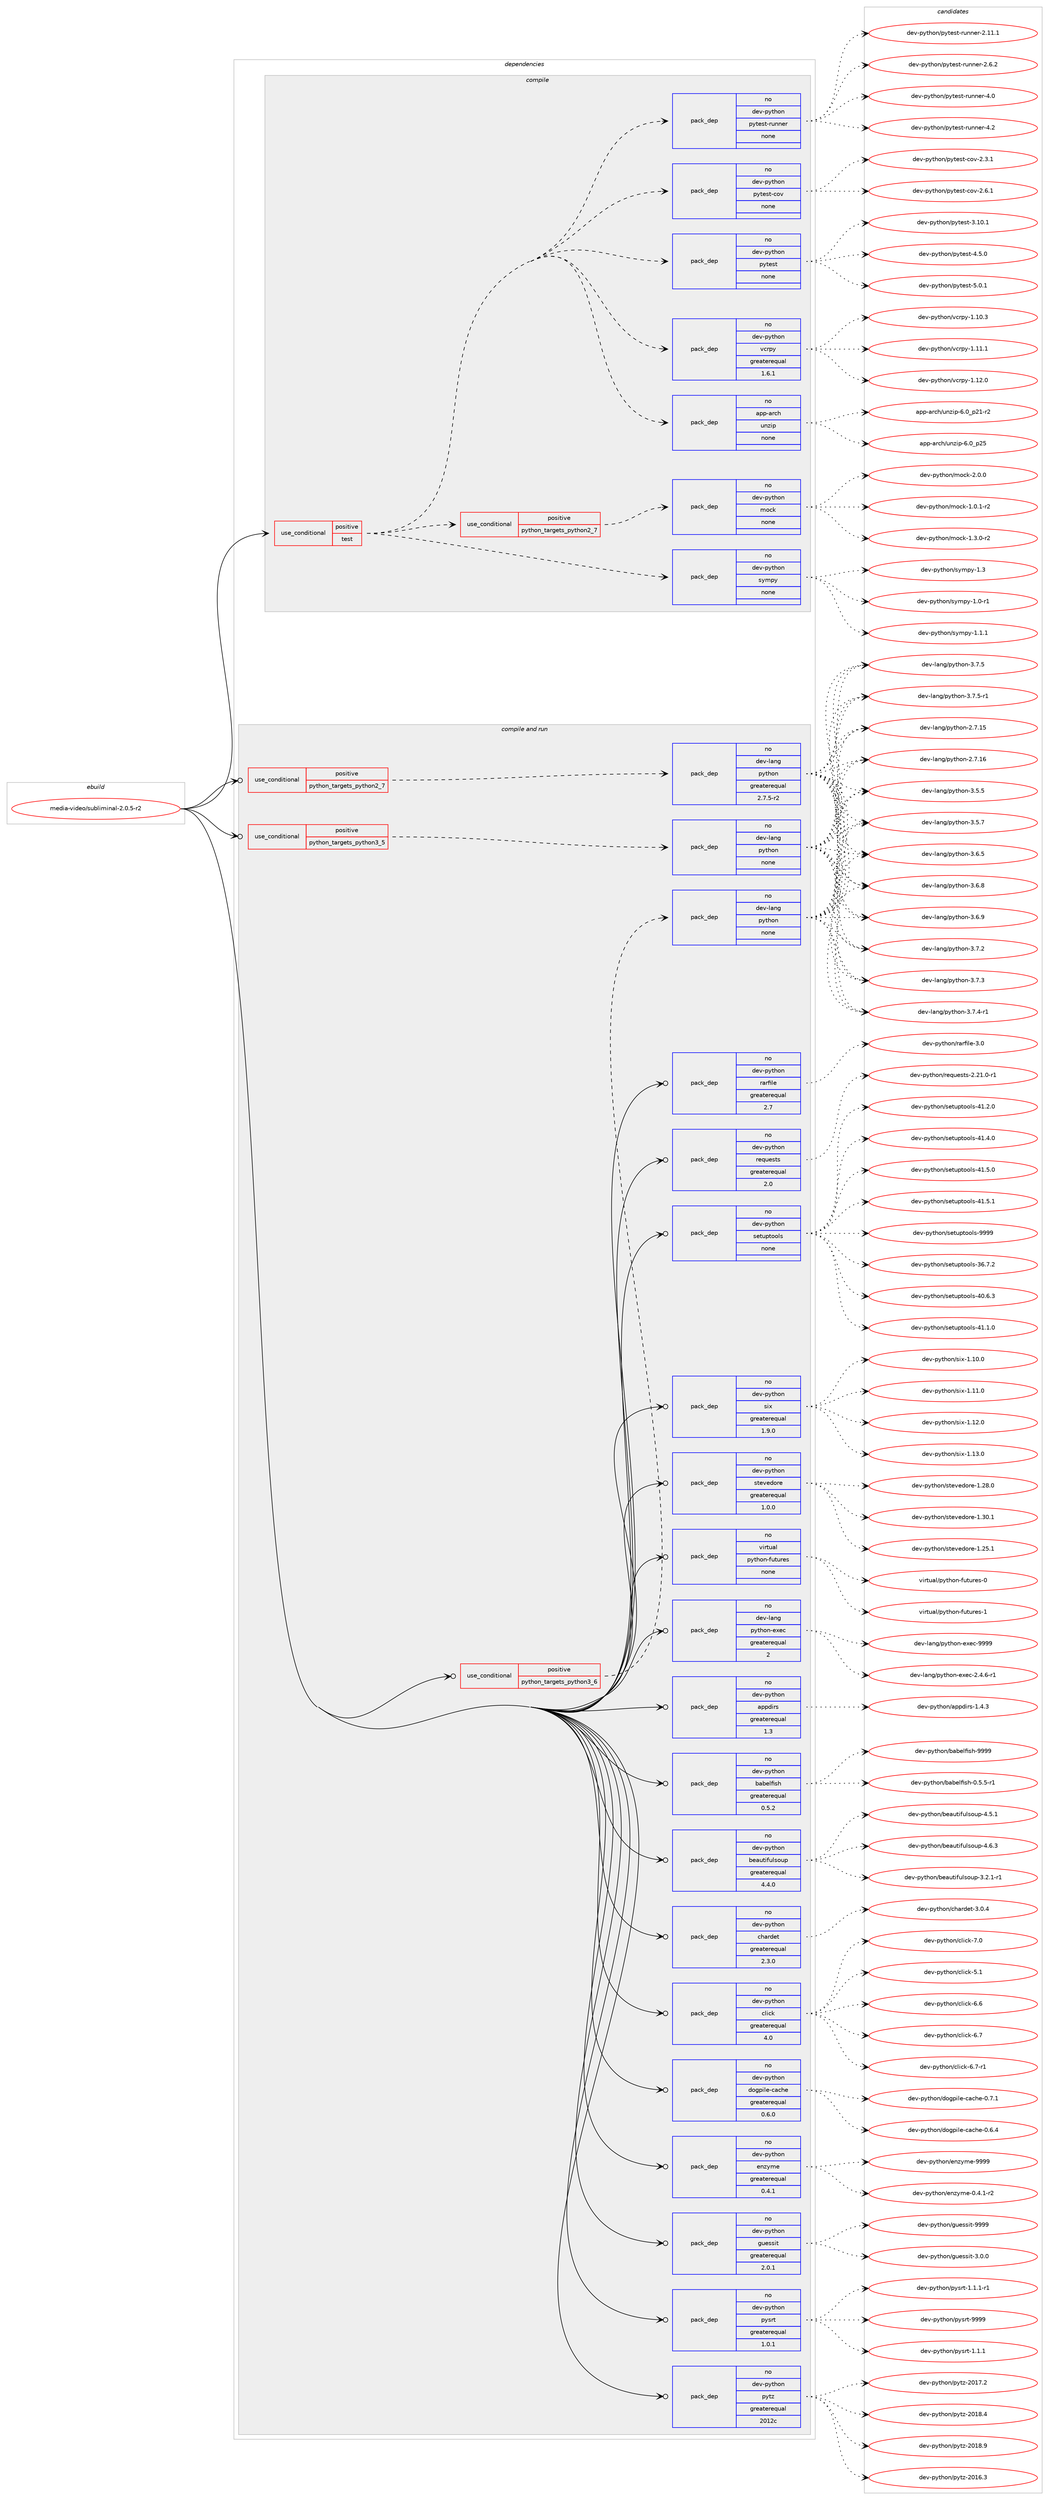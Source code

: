 digraph prolog {

# *************
# Graph options
# *************

newrank=true;
concentrate=true;
compound=true;
graph [rankdir=LR,fontname=Helvetica,fontsize=10,ranksep=1.5];#, ranksep=2.5, nodesep=0.2];
edge  [arrowhead=vee];
node  [fontname=Helvetica,fontsize=10];

# **********
# The ebuild
# **********

subgraph cluster_leftcol {
color=gray;
rank=same;
label=<<i>ebuild</i>>;
id [label="media-video/subliminal-2.0.5-r2", color=red, width=4, href="../media-video/subliminal-2.0.5-r2.svg"];
}

# ****************
# The dependencies
# ****************

subgraph cluster_midcol {
color=gray;
label=<<i>dependencies</i>>;
subgraph cluster_compile {
fillcolor="#eeeeee";
style=filled;
label=<<i>compile</i>>;
subgraph cond197064 {
dependency810146 [label=<<TABLE BORDER="0" CELLBORDER="1" CELLSPACING="0" CELLPADDING="4"><TR><TD ROWSPAN="3" CELLPADDING="10">use_conditional</TD></TR><TR><TD>positive</TD></TR><TR><TD>test</TD></TR></TABLE>>, shape=none, color=red];
subgraph pack598951 {
dependency810147 [label=<<TABLE BORDER="0" CELLBORDER="1" CELLSPACING="0" CELLPADDING="4" WIDTH="220"><TR><TD ROWSPAN="6" CELLPADDING="30">pack_dep</TD></TR><TR><TD WIDTH="110">no</TD></TR><TR><TD>app-arch</TD></TR><TR><TD>unzip</TD></TR><TR><TD>none</TD></TR><TR><TD></TD></TR></TABLE>>, shape=none, color=blue];
}
dependency810146:e -> dependency810147:w [weight=20,style="dashed",arrowhead="vee"];
subgraph pack598952 {
dependency810148 [label=<<TABLE BORDER="0" CELLBORDER="1" CELLSPACING="0" CELLPADDING="4" WIDTH="220"><TR><TD ROWSPAN="6" CELLPADDING="30">pack_dep</TD></TR><TR><TD WIDTH="110">no</TD></TR><TR><TD>dev-python</TD></TR><TR><TD>vcrpy</TD></TR><TR><TD>greaterequal</TD></TR><TR><TD>1.6.1</TD></TR></TABLE>>, shape=none, color=blue];
}
dependency810146:e -> dependency810148:w [weight=20,style="dashed",arrowhead="vee"];
subgraph pack598953 {
dependency810149 [label=<<TABLE BORDER="0" CELLBORDER="1" CELLSPACING="0" CELLPADDING="4" WIDTH="220"><TR><TD ROWSPAN="6" CELLPADDING="30">pack_dep</TD></TR><TR><TD WIDTH="110">no</TD></TR><TR><TD>dev-python</TD></TR><TR><TD>pytest</TD></TR><TR><TD>none</TD></TR><TR><TD></TD></TR></TABLE>>, shape=none, color=blue];
}
dependency810146:e -> dependency810149:w [weight=20,style="dashed",arrowhead="vee"];
subgraph pack598954 {
dependency810150 [label=<<TABLE BORDER="0" CELLBORDER="1" CELLSPACING="0" CELLPADDING="4" WIDTH="220"><TR><TD ROWSPAN="6" CELLPADDING="30">pack_dep</TD></TR><TR><TD WIDTH="110">no</TD></TR><TR><TD>dev-python</TD></TR><TR><TD>pytest-cov</TD></TR><TR><TD>none</TD></TR><TR><TD></TD></TR></TABLE>>, shape=none, color=blue];
}
dependency810146:e -> dependency810150:w [weight=20,style="dashed",arrowhead="vee"];
subgraph pack598955 {
dependency810151 [label=<<TABLE BORDER="0" CELLBORDER="1" CELLSPACING="0" CELLPADDING="4" WIDTH="220"><TR><TD ROWSPAN="6" CELLPADDING="30">pack_dep</TD></TR><TR><TD WIDTH="110">no</TD></TR><TR><TD>dev-python</TD></TR><TR><TD>pytest-runner</TD></TR><TR><TD>none</TD></TR><TR><TD></TD></TR></TABLE>>, shape=none, color=blue];
}
dependency810146:e -> dependency810151:w [weight=20,style="dashed",arrowhead="vee"];
subgraph pack598956 {
dependency810152 [label=<<TABLE BORDER="0" CELLBORDER="1" CELLSPACING="0" CELLPADDING="4" WIDTH="220"><TR><TD ROWSPAN="6" CELLPADDING="30">pack_dep</TD></TR><TR><TD WIDTH="110">no</TD></TR><TR><TD>dev-python</TD></TR><TR><TD>sympy</TD></TR><TR><TD>none</TD></TR><TR><TD></TD></TR></TABLE>>, shape=none, color=blue];
}
dependency810146:e -> dependency810152:w [weight=20,style="dashed",arrowhead="vee"];
subgraph cond197065 {
dependency810153 [label=<<TABLE BORDER="0" CELLBORDER="1" CELLSPACING="0" CELLPADDING="4"><TR><TD ROWSPAN="3" CELLPADDING="10">use_conditional</TD></TR><TR><TD>positive</TD></TR><TR><TD>python_targets_python2_7</TD></TR></TABLE>>, shape=none, color=red];
subgraph pack598957 {
dependency810154 [label=<<TABLE BORDER="0" CELLBORDER="1" CELLSPACING="0" CELLPADDING="4" WIDTH="220"><TR><TD ROWSPAN="6" CELLPADDING="30">pack_dep</TD></TR><TR><TD WIDTH="110">no</TD></TR><TR><TD>dev-python</TD></TR><TR><TD>mock</TD></TR><TR><TD>none</TD></TR><TR><TD></TD></TR></TABLE>>, shape=none, color=blue];
}
dependency810153:e -> dependency810154:w [weight=20,style="dashed",arrowhead="vee"];
}
dependency810146:e -> dependency810153:w [weight=20,style="dashed",arrowhead="vee"];
}
id:e -> dependency810146:w [weight=20,style="solid",arrowhead="vee"];
}
subgraph cluster_compileandrun {
fillcolor="#eeeeee";
style=filled;
label=<<i>compile and run</i>>;
subgraph cond197066 {
dependency810155 [label=<<TABLE BORDER="0" CELLBORDER="1" CELLSPACING="0" CELLPADDING="4"><TR><TD ROWSPAN="3" CELLPADDING="10">use_conditional</TD></TR><TR><TD>positive</TD></TR><TR><TD>python_targets_python2_7</TD></TR></TABLE>>, shape=none, color=red];
subgraph pack598958 {
dependency810156 [label=<<TABLE BORDER="0" CELLBORDER="1" CELLSPACING="0" CELLPADDING="4" WIDTH="220"><TR><TD ROWSPAN="6" CELLPADDING="30">pack_dep</TD></TR><TR><TD WIDTH="110">no</TD></TR><TR><TD>dev-lang</TD></TR><TR><TD>python</TD></TR><TR><TD>greaterequal</TD></TR><TR><TD>2.7.5-r2</TD></TR></TABLE>>, shape=none, color=blue];
}
dependency810155:e -> dependency810156:w [weight=20,style="dashed",arrowhead="vee"];
}
id:e -> dependency810155:w [weight=20,style="solid",arrowhead="odotvee"];
subgraph cond197067 {
dependency810157 [label=<<TABLE BORDER="0" CELLBORDER="1" CELLSPACING="0" CELLPADDING="4"><TR><TD ROWSPAN="3" CELLPADDING="10">use_conditional</TD></TR><TR><TD>positive</TD></TR><TR><TD>python_targets_python3_5</TD></TR></TABLE>>, shape=none, color=red];
subgraph pack598959 {
dependency810158 [label=<<TABLE BORDER="0" CELLBORDER="1" CELLSPACING="0" CELLPADDING="4" WIDTH="220"><TR><TD ROWSPAN="6" CELLPADDING="30">pack_dep</TD></TR><TR><TD WIDTH="110">no</TD></TR><TR><TD>dev-lang</TD></TR><TR><TD>python</TD></TR><TR><TD>none</TD></TR><TR><TD></TD></TR></TABLE>>, shape=none, color=blue];
}
dependency810157:e -> dependency810158:w [weight=20,style="dashed",arrowhead="vee"];
}
id:e -> dependency810157:w [weight=20,style="solid",arrowhead="odotvee"];
subgraph cond197068 {
dependency810159 [label=<<TABLE BORDER="0" CELLBORDER="1" CELLSPACING="0" CELLPADDING="4"><TR><TD ROWSPAN="3" CELLPADDING="10">use_conditional</TD></TR><TR><TD>positive</TD></TR><TR><TD>python_targets_python3_6</TD></TR></TABLE>>, shape=none, color=red];
subgraph pack598960 {
dependency810160 [label=<<TABLE BORDER="0" CELLBORDER="1" CELLSPACING="0" CELLPADDING="4" WIDTH="220"><TR><TD ROWSPAN="6" CELLPADDING="30">pack_dep</TD></TR><TR><TD WIDTH="110">no</TD></TR><TR><TD>dev-lang</TD></TR><TR><TD>python</TD></TR><TR><TD>none</TD></TR><TR><TD></TD></TR></TABLE>>, shape=none, color=blue];
}
dependency810159:e -> dependency810160:w [weight=20,style="dashed",arrowhead="vee"];
}
id:e -> dependency810159:w [weight=20,style="solid",arrowhead="odotvee"];
subgraph pack598961 {
dependency810161 [label=<<TABLE BORDER="0" CELLBORDER="1" CELLSPACING="0" CELLPADDING="4" WIDTH="220"><TR><TD ROWSPAN="6" CELLPADDING="30">pack_dep</TD></TR><TR><TD WIDTH="110">no</TD></TR><TR><TD>dev-lang</TD></TR><TR><TD>python-exec</TD></TR><TR><TD>greaterequal</TD></TR><TR><TD>2</TD></TR></TABLE>>, shape=none, color=blue];
}
id:e -> dependency810161:w [weight=20,style="solid",arrowhead="odotvee"];
subgraph pack598962 {
dependency810162 [label=<<TABLE BORDER="0" CELLBORDER="1" CELLSPACING="0" CELLPADDING="4" WIDTH="220"><TR><TD ROWSPAN="6" CELLPADDING="30">pack_dep</TD></TR><TR><TD WIDTH="110">no</TD></TR><TR><TD>dev-python</TD></TR><TR><TD>appdirs</TD></TR><TR><TD>greaterequal</TD></TR><TR><TD>1.3</TD></TR></TABLE>>, shape=none, color=blue];
}
id:e -> dependency810162:w [weight=20,style="solid",arrowhead="odotvee"];
subgraph pack598963 {
dependency810163 [label=<<TABLE BORDER="0" CELLBORDER="1" CELLSPACING="0" CELLPADDING="4" WIDTH="220"><TR><TD ROWSPAN="6" CELLPADDING="30">pack_dep</TD></TR><TR><TD WIDTH="110">no</TD></TR><TR><TD>dev-python</TD></TR><TR><TD>babelfish</TD></TR><TR><TD>greaterequal</TD></TR><TR><TD>0.5.2</TD></TR></TABLE>>, shape=none, color=blue];
}
id:e -> dependency810163:w [weight=20,style="solid",arrowhead="odotvee"];
subgraph pack598964 {
dependency810164 [label=<<TABLE BORDER="0" CELLBORDER="1" CELLSPACING="0" CELLPADDING="4" WIDTH="220"><TR><TD ROWSPAN="6" CELLPADDING="30">pack_dep</TD></TR><TR><TD WIDTH="110">no</TD></TR><TR><TD>dev-python</TD></TR><TR><TD>beautifulsoup</TD></TR><TR><TD>greaterequal</TD></TR><TR><TD>4.4.0</TD></TR></TABLE>>, shape=none, color=blue];
}
id:e -> dependency810164:w [weight=20,style="solid",arrowhead="odotvee"];
subgraph pack598965 {
dependency810165 [label=<<TABLE BORDER="0" CELLBORDER="1" CELLSPACING="0" CELLPADDING="4" WIDTH="220"><TR><TD ROWSPAN="6" CELLPADDING="30">pack_dep</TD></TR><TR><TD WIDTH="110">no</TD></TR><TR><TD>dev-python</TD></TR><TR><TD>chardet</TD></TR><TR><TD>greaterequal</TD></TR><TR><TD>2.3.0</TD></TR></TABLE>>, shape=none, color=blue];
}
id:e -> dependency810165:w [weight=20,style="solid",arrowhead="odotvee"];
subgraph pack598966 {
dependency810166 [label=<<TABLE BORDER="0" CELLBORDER="1" CELLSPACING="0" CELLPADDING="4" WIDTH="220"><TR><TD ROWSPAN="6" CELLPADDING="30">pack_dep</TD></TR><TR><TD WIDTH="110">no</TD></TR><TR><TD>dev-python</TD></TR><TR><TD>click</TD></TR><TR><TD>greaterequal</TD></TR><TR><TD>4.0</TD></TR></TABLE>>, shape=none, color=blue];
}
id:e -> dependency810166:w [weight=20,style="solid",arrowhead="odotvee"];
subgraph pack598967 {
dependency810167 [label=<<TABLE BORDER="0" CELLBORDER="1" CELLSPACING="0" CELLPADDING="4" WIDTH="220"><TR><TD ROWSPAN="6" CELLPADDING="30">pack_dep</TD></TR><TR><TD WIDTH="110">no</TD></TR><TR><TD>dev-python</TD></TR><TR><TD>dogpile-cache</TD></TR><TR><TD>greaterequal</TD></TR><TR><TD>0.6.0</TD></TR></TABLE>>, shape=none, color=blue];
}
id:e -> dependency810167:w [weight=20,style="solid",arrowhead="odotvee"];
subgraph pack598968 {
dependency810168 [label=<<TABLE BORDER="0" CELLBORDER="1" CELLSPACING="0" CELLPADDING="4" WIDTH="220"><TR><TD ROWSPAN="6" CELLPADDING="30">pack_dep</TD></TR><TR><TD WIDTH="110">no</TD></TR><TR><TD>dev-python</TD></TR><TR><TD>enzyme</TD></TR><TR><TD>greaterequal</TD></TR><TR><TD>0.4.1</TD></TR></TABLE>>, shape=none, color=blue];
}
id:e -> dependency810168:w [weight=20,style="solid",arrowhead="odotvee"];
subgraph pack598969 {
dependency810169 [label=<<TABLE BORDER="0" CELLBORDER="1" CELLSPACING="0" CELLPADDING="4" WIDTH="220"><TR><TD ROWSPAN="6" CELLPADDING="30">pack_dep</TD></TR><TR><TD WIDTH="110">no</TD></TR><TR><TD>dev-python</TD></TR><TR><TD>guessit</TD></TR><TR><TD>greaterequal</TD></TR><TR><TD>2.0.1</TD></TR></TABLE>>, shape=none, color=blue];
}
id:e -> dependency810169:w [weight=20,style="solid",arrowhead="odotvee"];
subgraph pack598970 {
dependency810170 [label=<<TABLE BORDER="0" CELLBORDER="1" CELLSPACING="0" CELLPADDING="4" WIDTH="220"><TR><TD ROWSPAN="6" CELLPADDING="30">pack_dep</TD></TR><TR><TD WIDTH="110">no</TD></TR><TR><TD>dev-python</TD></TR><TR><TD>pysrt</TD></TR><TR><TD>greaterequal</TD></TR><TR><TD>1.0.1</TD></TR></TABLE>>, shape=none, color=blue];
}
id:e -> dependency810170:w [weight=20,style="solid",arrowhead="odotvee"];
subgraph pack598971 {
dependency810171 [label=<<TABLE BORDER="0" CELLBORDER="1" CELLSPACING="0" CELLPADDING="4" WIDTH="220"><TR><TD ROWSPAN="6" CELLPADDING="30">pack_dep</TD></TR><TR><TD WIDTH="110">no</TD></TR><TR><TD>dev-python</TD></TR><TR><TD>pytz</TD></TR><TR><TD>greaterequal</TD></TR><TR><TD>2012c</TD></TR></TABLE>>, shape=none, color=blue];
}
id:e -> dependency810171:w [weight=20,style="solid",arrowhead="odotvee"];
subgraph pack598972 {
dependency810172 [label=<<TABLE BORDER="0" CELLBORDER="1" CELLSPACING="0" CELLPADDING="4" WIDTH="220"><TR><TD ROWSPAN="6" CELLPADDING="30">pack_dep</TD></TR><TR><TD WIDTH="110">no</TD></TR><TR><TD>dev-python</TD></TR><TR><TD>rarfile</TD></TR><TR><TD>greaterequal</TD></TR><TR><TD>2.7</TD></TR></TABLE>>, shape=none, color=blue];
}
id:e -> dependency810172:w [weight=20,style="solid",arrowhead="odotvee"];
subgraph pack598973 {
dependency810173 [label=<<TABLE BORDER="0" CELLBORDER="1" CELLSPACING="0" CELLPADDING="4" WIDTH="220"><TR><TD ROWSPAN="6" CELLPADDING="30">pack_dep</TD></TR><TR><TD WIDTH="110">no</TD></TR><TR><TD>dev-python</TD></TR><TR><TD>requests</TD></TR><TR><TD>greaterequal</TD></TR><TR><TD>2.0</TD></TR></TABLE>>, shape=none, color=blue];
}
id:e -> dependency810173:w [weight=20,style="solid",arrowhead="odotvee"];
subgraph pack598974 {
dependency810174 [label=<<TABLE BORDER="0" CELLBORDER="1" CELLSPACING="0" CELLPADDING="4" WIDTH="220"><TR><TD ROWSPAN="6" CELLPADDING="30">pack_dep</TD></TR><TR><TD WIDTH="110">no</TD></TR><TR><TD>dev-python</TD></TR><TR><TD>setuptools</TD></TR><TR><TD>none</TD></TR><TR><TD></TD></TR></TABLE>>, shape=none, color=blue];
}
id:e -> dependency810174:w [weight=20,style="solid",arrowhead="odotvee"];
subgraph pack598975 {
dependency810175 [label=<<TABLE BORDER="0" CELLBORDER="1" CELLSPACING="0" CELLPADDING="4" WIDTH="220"><TR><TD ROWSPAN="6" CELLPADDING="30">pack_dep</TD></TR><TR><TD WIDTH="110">no</TD></TR><TR><TD>dev-python</TD></TR><TR><TD>six</TD></TR><TR><TD>greaterequal</TD></TR><TR><TD>1.9.0</TD></TR></TABLE>>, shape=none, color=blue];
}
id:e -> dependency810175:w [weight=20,style="solid",arrowhead="odotvee"];
subgraph pack598976 {
dependency810176 [label=<<TABLE BORDER="0" CELLBORDER="1" CELLSPACING="0" CELLPADDING="4" WIDTH="220"><TR><TD ROWSPAN="6" CELLPADDING="30">pack_dep</TD></TR><TR><TD WIDTH="110">no</TD></TR><TR><TD>dev-python</TD></TR><TR><TD>stevedore</TD></TR><TR><TD>greaterequal</TD></TR><TR><TD>1.0.0</TD></TR></TABLE>>, shape=none, color=blue];
}
id:e -> dependency810176:w [weight=20,style="solid",arrowhead="odotvee"];
subgraph pack598977 {
dependency810177 [label=<<TABLE BORDER="0" CELLBORDER="1" CELLSPACING="0" CELLPADDING="4" WIDTH="220"><TR><TD ROWSPAN="6" CELLPADDING="30">pack_dep</TD></TR><TR><TD WIDTH="110">no</TD></TR><TR><TD>virtual</TD></TR><TR><TD>python-futures</TD></TR><TR><TD>none</TD></TR><TR><TD></TD></TR></TABLE>>, shape=none, color=blue];
}
id:e -> dependency810177:w [weight=20,style="solid",arrowhead="odotvee"];
}
subgraph cluster_run {
fillcolor="#eeeeee";
style=filled;
label=<<i>run</i>>;
}
}

# **************
# The candidates
# **************

subgraph cluster_choices {
rank=same;
color=gray;
label=<<i>candidates</i>>;

subgraph choice598951 {
color=black;
nodesep=1;
choice9711211245971149910447117110122105112455446489511250494511450 [label="app-arch/unzip-6.0_p21-r2", color=red, width=4,href="../app-arch/unzip-6.0_p21-r2.svg"];
choice971121124597114991044711711012210511245544648951125053 [label="app-arch/unzip-6.0_p25", color=red, width=4,href="../app-arch/unzip-6.0_p25.svg"];
dependency810147:e -> choice9711211245971149910447117110122105112455446489511250494511450:w [style=dotted,weight="100"];
dependency810147:e -> choice971121124597114991044711711012210511245544648951125053:w [style=dotted,weight="100"];
}
subgraph choice598952 {
color=black;
nodesep=1;
choice10010111845112121116104111110471189911411212145494649484651 [label="dev-python/vcrpy-1.10.3", color=red, width=4,href="../dev-python/vcrpy-1.10.3.svg"];
choice10010111845112121116104111110471189911411212145494649494649 [label="dev-python/vcrpy-1.11.1", color=red, width=4,href="../dev-python/vcrpy-1.11.1.svg"];
choice10010111845112121116104111110471189911411212145494649504648 [label="dev-python/vcrpy-1.12.0", color=red, width=4,href="../dev-python/vcrpy-1.12.0.svg"];
dependency810148:e -> choice10010111845112121116104111110471189911411212145494649484651:w [style=dotted,weight="100"];
dependency810148:e -> choice10010111845112121116104111110471189911411212145494649494649:w [style=dotted,weight="100"];
dependency810148:e -> choice10010111845112121116104111110471189911411212145494649504648:w [style=dotted,weight="100"];
}
subgraph choice598953 {
color=black;
nodesep=1;
choice100101118451121211161041111104711212111610111511645514649484649 [label="dev-python/pytest-3.10.1", color=red, width=4,href="../dev-python/pytest-3.10.1.svg"];
choice1001011184511212111610411111047112121116101115116455246534648 [label="dev-python/pytest-4.5.0", color=red, width=4,href="../dev-python/pytest-4.5.0.svg"];
choice1001011184511212111610411111047112121116101115116455346484649 [label="dev-python/pytest-5.0.1", color=red, width=4,href="../dev-python/pytest-5.0.1.svg"];
dependency810149:e -> choice100101118451121211161041111104711212111610111511645514649484649:w [style=dotted,weight="100"];
dependency810149:e -> choice1001011184511212111610411111047112121116101115116455246534648:w [style=dotted,weight="100"];
dependency810149:e -> choice1001011184511212111610411111047112121116101115116455346484649:w [style=dotted,weight="100"];
}
subgraph choice598954 {
color=black;
nodesep=1;
choice10010111845112121116104111110471121211161011151164599111118455046514649 [label="dev-python/pytest-cov-2.3.1", color=red, width=4,href="../dev-python/pytest-cov-2.3.1.svg"];
choice10010111845112121116104111110471121211161011151164599111118455046544649 [label="dev-python/pytest-cov-2.6.1", color=red, width=4,href="../dev-python/pytest-cov-2.6.1.svg"];
dependency810150:e -> choice10010111845112121116104111110471121211161011151164599111118455046514649:w [style=dotted,weight="100"];
dependency810150:e -> choice10010111845112121116104111110471121211161011151164599111118455046544649:w [style=dotted,weight="100"];
}
subgraph choice598955 {
color=black;
nodesep=1;
choice10010111845112121116104111110471121211161011151164511411711011010111445504649494649 [label="dev-python/pytest-runner-2.11.1", color=red, width=4,href="../dev-python/pytest-runner-2.11.1.svg"];
choice100101118451121211161041111104711212111610111511645114117110110101114455046544650 [label="dev-python/pytest-runner-2.6.2", color=red, width=4,href="../dev-python/pytest-runner-2.6.2.svg"];
choice10010111845112121116104111110471121211161011151164511411711011010111445524648 [label="dev-python/pytest-runner-4.0", color=red, width=4,href="../dev-python/pytest-runner-4.0.svg"];
choice10010111845112121116104111110471121211161011151164511411711011010111445524650 [label="dev-python/pytest-runner-4.2", color=red, width=4,href="../dev-python/pytest-runner-4.2.svg"];
dependency810151:e -> choice10010111845112121116104111110471121211161011151164511411711011010111445504649494649:w [style=dotted,weight="100"];
dependency810151:e -> choice100101118451121211161041111104711212111610111511645114117110110101114455046544650:w [style=dotted,weight="100"];
dependency810151:e -> choice10010111845112121116104111110471121211161011151164511411711011010111445524648:w [style=dotted,weight="100"];
dependency810151:e -> choice10010111845112121116104111110471121211161011151164511411711011010111445524650:w [style=dotted,weight="100"];
}
subgraph choice598956 {
color=black;
nodesep=1;
choice1001011184511212111610411111047115121109112121454946484511449 [label="dev-python/sympy-1.0-r1", color=red, width=4,href="../dev-python/sympy-1.0-r1.svg"];
choice1001011184511212111610411111047115121109112121454946494649 [label="dev-python/sympy-1.1.1", color=red, width=4,href="../dev-python/sympy-1.1.1.svg"];
choice100101118451121211161041111104711512110911212145494651 [label="dev-python/sympy-1.3", color=red, width=4,href="../dev-python/sympy-1.3.svg"];
dependency810152:e -> choice1001011184511212111610411111047115121109112121454946484511449:w [style=dotted,weight="100"];
dependency810152:e -> choice1001011184511212111610411111047115121109112121454946494649:w [style=dotted,weight="100"];
dependency810152:e -> choice100101118451121211161041111104711512110911212145494651:w [style=dotted,weight="100"];
}
subgraph choice598957 {
color=black;
nodesep=1;
choice1001011184511212111610411111047109111991074549464846494511450 [label="dev-python/mock-1.0.1-r2", color=red, width=4,href="../dev-python/mock-1.0.1-r2.svg"];
choice1001011184511212111610411111047109111991074549465146484511450 [label="dev-python/mock-1.3.0-r2", color=red, width=4,href="../dev-python/mock-1.3.0-r2.svg"];
choice100101118451121211161041111104710911199107455046484648 [label="dev-python/mock-2.0.0", color=red, width=4,href="../dev-python/mock-2.0.0.svg"];
dependency810154:e -> choice1001011184511212111610411111047109111991074549464846494511450:w [style=dotted,weight="100"];
dependency810154:e -> choice1001011184511212111610411111047109111991074549465146484511450:w [style=dotted,weight="100"];
dependency810154:e -> choice100101118451121211161041111104710911199107455046484648:w [style=dotted,weight="100"];
}
subgraph choice598958 {
color=black;
nodesep=1;
choice10010111845108971101034711212111610411111045504655464953 [label="dev-lang/python-2.7.15", color=red, width=4,href="../dev-lang/python-2.7.15.svg"];
choice10010111845108971101034711212111610411111045504655464954 [label="dev-lang/python-2.7.16", color=red, width=4,href="../dev-lang/python-2.7.16.svg"];
choice100101118451089711010347112121116104111110455146534653 [label="dev-lang/python-3.5.5", color=red, width=4,href="../dev-lang/python-3.5.5.svg"];
choice100101118451089711010347112121116104111110455146534655 [label="dev-lang/python-3.5.7", color=red, width=4,href="../dev-lang/python-3.5.7.svg"];
choice100101118451089711010347112121116104111110455146544653 [label="dev-lang/python-3.6.5", color=red, width=4,href="../dev-lang/python-3.6.5.svg"];
choice100101118451089711010347112121116104111110455146544656 [label="dev-lang/python-3.6.8", color=red, width=4,href="../dev-lang/python-3.6.8.svg"];
choice100101118451089711010347112121116104111110455146544657 [label="dev-lang/python-3.6.9", color=red, width=4,href="../dev-lang/python-3.6.9.svg"];
choice100101118451089711010347112121116104111110455146554650 [label="dev-lang/python-3.7.2", color=red, width=4,href="../dev-lang/python-3.7.2.svg"];
choice100101118451089711010347112121116104111110455146554651 [label="dev-lang/python-3.7.3", color=red, width=4,href="../dev-lang/python-3.7.3.svg"];
choice1001011184510897110103471121211161041111104551465546524511449 [label="dev-lang/python-3.7.4-r1", color=red, width=4,href="../dev-lang/python-3.7.4-r1.svg"];
choice100101118451089711010347112121116104111110455146554653 [label="dev-lang/python-3.7.5", color=red, width=4,href="../dev-lang/python-3.7.5.svg"];
choice1001011184510897110103471121211161041111104551465546534511449 [label="dev-lang/python-3.7.5-r1", color=red, width=4,href="../dev-lang/python-3.7.5-r1.svg"];
dependency810156:e -> choice10010111845108971101034711212111610411111045504655464953:w [style=dotted,weight="100"];
dependency810156:e -> choice10010111845108971101034711212111610411111045504655464954:w [style=dotted,weight="100"];
dependency810156:e -> choice100101118451089711010347112121116104111110455146534653:w [style=dotted,weight="100"];
dependency810156:e -> choice100101118451089711010347112121116104111110455146534655:w [style=dotted,weight="100"];
dependency810156:e -> choice100101118451089711010347112121116104111110455146544653:w [style=dotted,weight="100"];
dependency810156:e -> choice100101118451089711010347112121116104111110455146544656:w [style=dotted,weight="100"];
dependency810156:e -> choice100101118451089711010347112121116104111110455146544657:w [style=dotted,weight="100"];
dependency810156:e -> choice100101118451089711010347112121116104111110455146554650:w [style=dotted,weight="100"];
dependency810156:e -> choice100101118451089711010347112121116104111110455146554651:w [style=dotted,weight="100"];
dependency810156:e -> choice1001011184510897110103471121211161041111104551465546524511449:w [style=dotted,weight="100"];
dependency810156:e -> choice100101118451089711010347112121116104111110455146554653:w [style=dotted,weight="100"];
dependency810156:e -> choice1001011184510897110103471121211161041111104551465546534511449:w [style=dotted,weight="100"];
}
subgraph choice598959 {
color=black;
nodesep=1;
choice10010111845108971101034711212111610411111045504655464953 [label="dev-lang/python-2.7.15", color=red, width=4,href="../dev-lang/python-2.7.15.svg"];
choice10010111845108971101034711212111610411111045504655464954 [label="dev-lang/python-2.7.16", color=red, width=4,href="../dev-lang/python-2.7.16.svg"];
choice100101118451089711010347112121116104111110455146534653 [label="dev-lang/python-3.5.5", color=red, width=4,href="../dev-lang/python-3.5.5.svg"];
choice100101118451089711010347112121116104111110455146534655 [label="dev-lang/python-3.5.7", color=red, width=4,href="../dev-lang/python-3.5.7.svg"];
choice100101118451089711010347112121116104111110455146544653 [label="dev-lang/python-3.6.5", color=red, width=4,href="../dev-lang/python-3.6.5.svg"];
choice100101118451089711010347112121116104111110455146544656 [label="dev-lang/python-3.6.8", color=red, width=4,href="../dev-lang/python-3.6.8.svg"];
choice100101118451089711010347112121116104111110455146544657 [label="dev-lang/python-3.6.9", color=red, width=4,href="../dev-lang/python-3.6.9.svg"];
choice100101118451089711010347112121116104111110455146554650 [label="dev-lang/python-3.7.2", color=red, width=4,href="../dev-lang/python-3.7.2.svg"];
choice100101118451089711010347112121116104111110455146554651 [label="dev-lang/python-3.7.3", color=red, width=4,href="../dev-lang/python-3.7.3.svg"];
choice1001011184510897110103471121211161041111104551465546524511449 [label="dev-lang/python-3.7.4-r1", color=red, width=4,href="../dev-lang/python-3.7.4-r1.svg"];
choice100101118451089711010347112121116104111110455146554653 [label="dev-lang/python-3.7.5", color=red, width=4,href="../dev-lang/python-3.7.5.svg"];
choice1001011184510897110103471121211161041111104551465546534511449 [label="dev-lang/python-3.7.5-r1", color=red, width=4,href="../dev-lang/python-3.7.5-r1.svg"];
dependency810158:e -> choice10010111845108971101034711212111610411111045504655464953:w [style=dotted,weight="100"];
dependency810158:e -> choice10010111845108971101034711212111610411111045504655464954:w [style=dotted,weight="100"];
dependency810158:e -> choice100101118451089711010347112121116104111110455146534653:w [style=dotted,weight="100"];
dependency810158:e -> choice100101118451089711010347112121116104111110455146534655:w [style=dotted,weight="100"];
dependency810158:e -> choice100101118451089711010347112121116104111110455146544653:w [style=dotted,weight="100"];
dependency810158:e -> choice100101118451089711010347112121116104111110455146544656:w [style=dotted,weight="100"];
dependency810158:e -> choice100101118451089711010347112121116104111110455146544657:w [style=dotted,weight="100"];
dependency810158:e -> choice100101118451089711010347112121116104111110455146554650:w [style=dotted,weight="100"];
dependency810158:e -> choice100101118451089711010347112121116104111110455146554651:w [style=dotted,weight="100"];
dependency810158:e -> choice1001011184510897110103471121211161041111104551465546524511449:w [style=dotted,weight="100"];
dependency810158:e -> choice100101118451089711010347112121116104111110455146554653:w [style=dotted,weight="100"];
dependency810158:e -> choice1001011184510897110103471121211161041111104551465546534511449:w [style=dotted,weight="100"];
}
subgraph choice598960 {
color=black;
nodesep=1;
choice10010111845108971101034711212111610411111045504655464953 [label="dev-lang/python-2.7.15", color=red, width=4,href="../dev-lang/python-2.7.15.svg"];
choice10010111845108971101034711212111610411111045504655464954 [label="dev-lang/python-2.7.16", color=red, width=4,href="../dev-lang/python-2.7.16.svg"];
choice100101118451089711010347112121116104111110455146534653 [label="dev-lang/python-3.5.5", color=red, width=4,href="../dev-lang/python-3.5.5.svg"];
choice100101118451089711010347112121116104111110455146534655 [label="dev-lang/python-3.5.7", color=red, width=4,href="../dev-lang/python-3.5.7.svg"];
choice100101118451089711010347112121116104111110455146544653 [label="dev-lang/python-3.6.5", color=red, width=4,href="../dev-lang/python-3.6.5.svg"];
choice100101118451089711010347112121116104111110455146544656 [label="dev-lang/python-3.6.8", color=red, width=4,href="../dev-lang/python-3.6.8.svg"];
choice100101118451089711010347112121116104111110455146544657 [label="dev-lang/python-3.6.9", color=red, width=4,href="../dev-lang/python-3.6.9.svg"];
choice100101118451089711010347112121116104111110455146554650 [label="dev-lang/python-3.7.2", color=red, width=4,href="../dev-lang/python-3.7.2.svg"];
choice100101118451089711010347112121116104111110455146554651 [label="dev-lang/python-3.7.3", color=red, width=4,href="../dev-lang/python-3.7.3.svg"];
choice1001011184510897110103471121211161041111104551465546524511449 [label="dev-lang/python-3.7.4-r1", color=red, width=4,href="../dev-lang/python-3.7.4-r1.svg"];
choice100101118451089711010347112121116104111110455146554653 [label="dev-lang/python-3.7.5", color=red, width=4,href="../dev-lang/python-3.7.5.svg"];
choice1001011184510897110103471121211161041111104551465546534511449 [label="dev-lang/python-3.7.5-r1", color=red, width=4,href="../dev-lang/python-3.7.5-r1.svg"];
dependency810160:e -> choice10010111845108971101034711212111610411111045504655464953:w [style=dotted,weight="100"];
dependency810160:e -> choice10010111845108971101034711212111610411111045504655464954:w [style=dotted,weight="100"];
dependency810160:e -> choice100101118451089711010347112121116104111110455146534653:w [style=dotted,weight="100"];
dependency810160:e -> choice100101118451089711010347112121116104111110455146534655:w [style=dotted,weight="100"];
dependency810160:e -> choice100101118451089711010347112121116104111110455146544653:w [style=dotted,weight="100"];
dependency810160:e -> choice100101118451089711010347112121116104111110455146544656:w [style=dotted,weight="100"];
dependency810160:e -> choice100101118451089711010347112121116104111110455146544657:w [style=dotted,weight="100"];
dependency810160:e -> choice100101118451089711010347112121116104111110455146554650:w [style=dotted,weight="100"];
dependency810160:e -> choice100101118451089711010347112121116104111110455146554651:w [style=dotted,weight="100"];
dependency810160:e -> choice1001011184510897110103471121211161041111104551465546524511449:w [style=dotted,weight="100"];
dependency810160:e -> choice100101118451089711010347112121116104111110455146554653:w [style=dotted,weight="100"];
dependency810160:e -> choice1001011184510897110103471121211161041111104551465546534511449:w [style=dotted,weight="100"];
}
subgraph choice598961 {
color=black;
nodesep=1;
choice10010111845108971101034711212111610411111045101120101994550465246544511449 [label="dev-lang/python-exec-2.4.6-r1", color=red, width=4,href="../dev-lang/python-exec-2.4.6-r1.svg"];
choice10010111845108971101034711212111610411111045101120101994557575757 [label="dev-lang/python-exec-9999", color=red, width=4,href="../dev-lang/python-exec-9999.svg"];
dependency810161:e -> choice10010111845108971101034711212111610411111045101120101994550465246544511449:w [style=dotted,weight="100"];
dependency810161:e -> choice10010111845108971101034711212111610411111045101120101994557575757:w [style=dotted,weight="100"];
}
subgraph choice598962 {
color=black;
nodesep=1;
choice100101118451121211161041111104797112112100105114115454946524651 [label="dev-python/appdirs-1.4.3", color=red, width=4,href="../dev-python/appdirs-1.4.3.svg"];
dependency810162:e -> choice100101118451121211161041111104797112112100105114115454946524651:w [style=dotted,weight="100"];
}
subgraph choice598963 {
color=black;
nodesep=1;
choice10010111845112121116104111110479897981011081021051151044548465346534511449 [label="dev-python/babelfish-0.5.5-r1", color=red, width=4,href="../dev-python/babelfish-0.5.5-r1.svg"];
choice10010111845112121116104111110479897981011081021051151044557575757 [label="dev-python/babelfish-9999", color=red, width=4,href="../dev-python/babelfish-9999.svg"];
dependency810163:e -> choice10010111845112121116104111110479897981011081021051151044548465346534511449:w [style=dotted,weight="100"];
dependency810163:e -> choice10010111845112121116104111110479897981011081021051151044557575757:w [style=dotted,weight="100"];
}
subgraph choice598964 {
color=black;
nodesep=1;
choice100101118451121211161041111104798101971171161051021171081151111171124551465046494511449 [label="dev-python/beautifulsoup-3.2.1-r1", color=red, width=4,href="../dev-python/beautifulsoup-3.2.1-r1.svg"];
choice10010111845112121116104111110479810197117116105102117108115111117112455246534649 [label="dev-python/beautifulsoup-4.5.1", color=red, width=4,href="../dev-python/beautifulsoup-4.5.1.svg"];
choice10010111845112121116104111110479810197117116105102117108115111117112455246544651 [label="dev-python/beautifulsoup-4.6.3", color=red, width=4,href="../dev-python/beautifulsoup-4.6.3.svg"];
dependency810164:e -> choice100101118451121211161041111104798101971171161051021171081151111171124551465046494511449:w [style=dotted,weight="100"];
dependency810164:e -> choice10010111845112121116104111110479810197117116105102117108115111117112455246534649:w [style=dotted,weight="100"];
dependency810164:e -> choice10010111845112121116104111110479810197117116105102117108115111117112455246544651:w [style=dotted,weight="100"];
}
subgraph choice598965 {
color=black;
nodesep=1;
choice10010111845112121116104111110479910497114100101116455146484652 [label="dev-python/chardet-3.0.4", color=red, width=4,href="../dev-python/chardet-3.0.4.svg"];
dependency810165:e -> choice10010111845112121116104111110479910497114100101116455146484652:w [style=dotted,weight="100"];
}
subgraph choice598966 {
color=black;
nodesep=1;
choice1001011184511212111610411111047991081059910745534649 [label="dev-python/click-5.1", color=red, width=4,href="../dev-python/click-5.1.svg"];
choice1001011184511212111610411111047991081059910745544654 [label="dev-python/click-6.6", color=red, width=4,href="../dev-python/click-6.6.svg"];
choice1001011184511212111610411111047991081059910745544655 [label="dev-python/click-6.7", color=red, width=4,href="../dev-python/click-6.7.svg"];
choice10010111845112121116104111110479910810599107455446554511449 [label="dev-python/click-6.7-r1", color=red, width=4,href="../dev-python/click-6.7-r1.svg"];
choice1001011184511212111610411111047991081059910745554648 [label="dev-python/click-7.0", color=red, width=4,href="../dev-python/click-7.0.svg"];
dependency810166:e -> choice1001011184511212111610411111047991081059910745534649:w [style=dotted,weight="100"];
dependency810166:e -> choice1001011184511212111610411111047991081059910745544654:w [style=dotted,weight="100"];
dependency810166:e -> choice1001011184511212111610411111047991081059910745544655:w [style=dotted,weight="100"];
dependency810166:e -> choice10010111845112121116104111110479910810599107455446554511449:w [style=dotted,weight="100"];
dependency810166:e -> choice1001011184511212111610411111047991081059910745554648:w [style=dotted,weight="100"];
}
subgraph choice598967 {
color=black;
nodesep=1;
choice100101118451121211161041111104710011110311210510810145999799104101454846544652 [label="dev-python/dogpile-cache-0.6.4", color=red, width=4,href="../dev-python/dogpile-cache-0.6.4.svg"];
choice100101118451121211161041111104710011110311210510810145999799104101454846554649 [label="dev-python/dogpile-cache-0.7.1", color=red, width=4,href="../dev-python/dogpile-cache-0.7.1.svg"];
dependency810167:e -> choice100101118451121211161041111104710011110311210510810145999799104101454846544652:w [style=dotted,weight="100"];
dependency810167:e -> choice100101118451121211161041111104710011110311210510810145999799104101454846554649:w [style=dotted,weight="100"];
}
subgraph choice598968 {
color=black;
nodesep=1;
choice10010111845112121116104111110471011101221211091014548465246494511450 [label="dev-python/enzyme-0.4.1-r2", color=red, width=4,href="../dev-python/enzyme-0.4.1-r2.svg"];
choice10010111845112121116104111110471011101221211091014557575757 [label="dev-python/enzyme-9999", color=red, width=4,href="../dev-python/enzyme-9999.svg"];
dependency810168:e -> choice10010111845112121116104111110471011101221211091014548465246494511450:w [style=dotted,weight="100"];
dependency810168:e -> choice10010111845112121116104111110471011101221211091014557575757:w [style=dotted,weight="100"];
}
subgraph choice598969 {
color=black;
nodesep=1;
choice1001011184511212111610411111047103117101115115105116455146484648 [label="dev-python/guessit-3.0.0", color=red, width=4,href="../dev-python/guessit-3.0.0.svg"];
choice10010111845112121116104111110471031171011151151051164557575757 [label="dev-python/guessit-9999", color=red, width=4,href="../dev-python/guessit-9999.svg"];
dependency810169:e -> choice1001011184511212111610411111047103117101115115105116455146484648:w [style=dotted,weight="100"];
dependency810169:e -> choice10010111845112121116104111110471031171011151151051164557575757:w [style=dotted,weight="100"];
}
subgraph choice598970 {
color=black;
nodesep=1;
choice1001011184511212111610411111047112121115114116454946494649 [label="dev-python/pysrt-1.1.1", color=red, width=4,href="../dev-python/pysrt-1.1.1.svg"];
choice10010111845112121116104111110471121211151141164549464946494511449 [label="dev-python/pysrt-1.1.1-r1", color=red, width=4,href="../dev-python/pysrt-1.1.1-r1.svg"];
choice10010111845112121116104111110471121211151141164557575757 [label="dev-python/pysrt-9999", color=red, width=4,href="../dev-python/pysrt-9999.svg"];
dependency810170:e -> choice1001011184511212111610411111047112121115114116454946494649:w [style=dotted,weight="100"];
dependency810170:e -> choice10010111845112121116104111110471121211151141164549464946494511449:w [style=dotted,weight="100"];
dependency810170:e -> choice10010111845112121116104111110471121211151141164557575757:w [style=dotted,weight="100"];
}
subgraph choice598971 {
color=black;
nodesep=1;
choice100101118451121211161041111104711212111612245504849544651 [label="dev-python/pytz-2016.3", color=red, width=4,href="../dev-python/pytz-2016.3.svg"];
choice100101118451121211161041111104711212111612245504849554650 [label="dev-python/pytz-2017.2", color=red, width=4,href="../dev-python/pytz-2017.2.svg"];
choice100101118451121211161041111104711212111612245504849564652 [label="dev-python/pytz-2018.4", color=red, width=4,href="../dev-python/pytz-2018.4.svg"];
choice100101118451121211161041111104711212111612245504849564657 [label="dev-python/pytz-2018.9", color=red, width=4,href="../dev-python/pytz-2018.9.svg"];
dependency810171:e -> choice100101118451121211161041111104711212111612245504849544651:w [style=dotted,weight="100"];
dependency810171:e -> choice100101118451121211161041111104711212111612245504849554650:w [style=dotted,weight="100"];
dependency810171:e -> choice100101118451121211161041111104711212111612245504849564652:w [style=dotted,weight="100"];
dependency810171:e -> choice100101118451121211161041111104711212111612245504849564657:w [style=dotted,weight="100"];
}
subgraph choice598972 {
color=black;
nodesep=1;
choice10010111845112121116104111110471149711410210510810145514648 [label="dev-python/rarfile-3.0", color=red, width=4,href="../dev-python/rarfile-3.0.svg"];
dependency810172:e -> choice10010111845112121116104111110471149711410210510810145514648:w [style=dotted,weight="100"];
}
subgraph choice598973 {
color=black;
nodesep=1;
choice1001011184511212111610411111047114101113117101115116115455046504946484511449 [label="dev-python/requests-2.21.0-r1", color=red, width=4,href="../dev-python/requests-2.21.0-r1.svg"];
dependency810173:e -> choice1001011184511212111610411111047114101113117101115116115455046504946484511449:w [style=dotted,weight="100"];
}
subgraph choice598974 {
color=black;
nodesep=1;
choice100101118451121211161041111104711510111611711211611111110811545515446554650 [label="dev-python/setuptools-36.7.2", color=red, width=4,href="../dev-python/setuptools-36.7.2.svg"];
choice100101118451121211161041111104711510111611711211611111110811545524846544651 [label="dev-python/setuptools-40.6.3", color=red, width=4,href="../dev-python/setuptools-40.6.3.svg"];
choice100101118451121211161041111104711510111611711211611111110811545524946494648 [label="dev-python/setuptools-41.1.0", color=red, width=4,href="../dev-python/setuptools-41.1.0.svg"];
choice100101118451121211161041111104711510111611711211611111110811545524946504648 [label="dev-python/setuptools-41.2.0", color=red, width=4,href="../dev-python/setuptools-41.2.0.svg"];
choice100101118451121211161041111104711510111611711211611111110811545524946524648 [label="dev-python/setuptools-41.4.0", color=red, width=4,href="../dev-python/setuptools-41.4.0.svg"];
choice100101118451121211161041111104711510111611711211611111110811545524946534648 [label="dev-python/setuptools-41.5.0", color=red, width=4,href="../dev-python/setuptools-41.5.0.svg"];
choice100101118451121211161041111104711510111611711211611111110811545524946534649 [label="dev-python/setuptools-41.5.1", color=red, width=4,href="../dev-python/setuptools-41.5.1.svg"];
choice10010111845112121116104111110471151011161171121161111111081154557575757 [label="dev-python/setuptools-9999", color=red, width=4,href="../dev-python/setuptools-9999.svg"];
dependency810174:e -> choice100101118451121211161041111104711510111611711211611111110811545515446554650:w [style=dotted,weight="100"];
dependency810174:e -> choice100101118451121211161041111104711510111611711211611111110811545524846544651:w [style=dotted,weight="100"];
dependency810174:e -> choice100101118451121211161041111104711510111611711211611111110811545524946494648:w [style=dotted,weight="100"];
dependency810174:e -> choice100101118451121211161041111104711510111611711211611111110811545524946504648:w [style=dotted,weight="100"];
dependency810174:e -> choice100101118451121211161041111104711510111611711211611111110811545524946524648:w [style=dotted,weight="100"];
dependency810174:e -> choice100101118451121211161041111104711510111611711211611111110811545524946534648:w [style=dotted,weight="100"];
dependency810174:e -> choice100101118451121211161041111104711510111611711211611111110811545524946534649:w [style=dotted,weight="100"];
dependency810174:e -> choice10010111845112121116104111110471151011161171121161111111081154557575757:w [style=dotted,weight="100"];
}
subgraph choice598975 {
color=black;
nodesep=1;
choice100101118451121211161041111104711510512045494649484648 [label="dev-python/six-1.10.0", color=red, width=4,href="../dev-python/six-1.10.0.svg"];
choice100101118451121211161041111104711510512045494649494648 [label="dev-python/six-1.11.0", color=red, width=4,href="../dev-python/six-1.11.0.svg"];
choice100101118451121211161041111104711510512045494649504648 [label="dev-python/six-1.12.0", color=red, width=4,href="../dev-python/six-1.12.0.svg"];
choice100101118451121211161041111104711510512045494649514648 [label="dev-python/six-1.13.0", color=red, width=4,href="../dev-python/six-1.13.0.svg"];
dependency810175:e -> choice100101118451121211161041111104711510512045494649484648:w [style=dotted,weight="100"];
dependency810175:e -> choice100101118451121211161041111104711510512045494649494648:w [style=dotted,weight="100"];
dependency810175:e -> choice100101118451121211161041111104711510512045494649504648:w [style=dotted,weight="100"];
dependency810175:e -> choice100101118451121211161041111104711510512045494649514648:w [style=dotted,weight="100"];
}
subgraph choice598976 {
color=black;
nodesep=1;
choice100101118451121211161041111104711511610111810110011111410145494650534649 [label="dev-python/stevedore-1.25.1", color=red, width=4,href="../dev-python/stevedore-1.25.1.svg"];
choice100101118451121211161041111104711511610111810110011111410145494650564648 [label="dev-python/stevedore-1.28.0", color=red, width=4,href="../dev-python/stevedore-1.28.0.svg"];
choice100101118451121211161041111104711511610111810110011111410145494651484649 [label="dev-python/stevedore-1.30.1", color=red, width=4,href="../dev-python/stevedore-1.30.1.svg"];
dependency810176:e -> choice100101118451121211161041111104711511610111810110011111410145494650534649:w [style=dotted,weight="100"];
dependency810176:e -> choice100101118451121211161041111104711511610111810110011111410145494650564648:w [style=dotted,weight="100"];
dependency810176:e -> choice100101118451121211161041111104711511610111810110011111410145494651484649:w [style=dotted,weight="100"];
}
subgraph choice598977 {
color=black;
nodesep=1;
choice1181051141161179710847112121116104111110451021171161171141011154548 [label="virtual/python-futures-0", color=red, width=4,href="../virtual/python-futures-0.svg"];
choice1181051141161179710847112121116104111110451021171161171141011154549 [label="virtual/python-futures-1", color=red, width=4,href="../virtual/python-futures-1.svg"];
dependency810177:e -> choice1181051141161179710847112121116104111110451021171161171141011154548:w [style=dotted,weight="100"];
dependency810177:e -> choice1181051141161179710847112121116104111110451021171161171141011154549:w [style=dotted,weight="100"];
}
}

}
